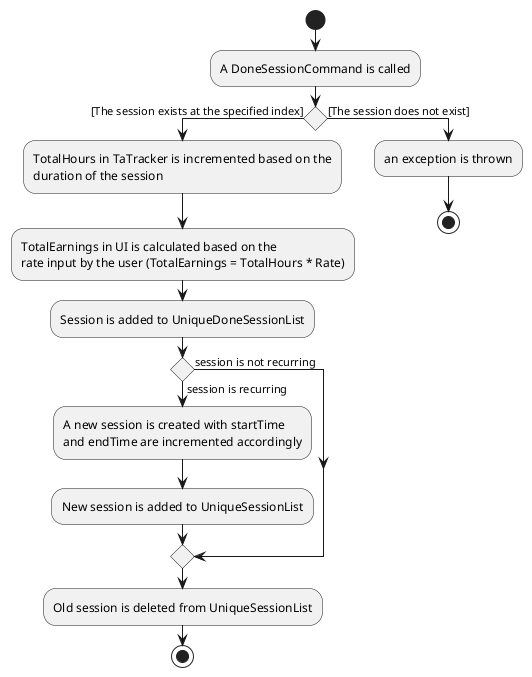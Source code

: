 @startuml
start
:A DoneSessionCommand is called;

if () then ([The session exists at the specified index])
  :TotalHours in TaTracker is incremented based on the
  duration of the session;
  :TotalEarnings in UI is calculated based on the
  rate input by the user (TotalEarnings = TotalHours * Rate);
  :Session is added to UniqueDoneSessionList;

  if () then (session is recurring)
    :A new session is created with startTime
    and endTime are incremented accordingly;
    :New session is added to UniqueSessionList;

    else (session is not recurring)
endif
    :Old session is deleted from UniqueSessionList;

    stop

else([The session does not exist])
  :an exception is thrown;
stop
@enduml
